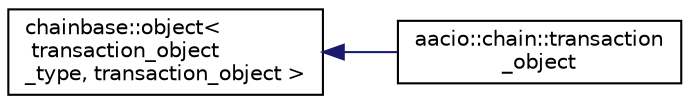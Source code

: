 digraph "Graphical Class Hierarchy"
{
  edge [fontname="Helvetica",fontsize="10",labelfontname="Helvetica",labelfontsize="10"];
  node [fontname="Helvetica",fontsize="10",shape=record];
  rankdir="LR";
  Node0 [label="chainbase::object\<\l transaction_object\l_type, transaction_object \>",height=0.2,width=0.4,color="black", fillcolor="white", style="filled",URL="$structchainbase_1_1object.html"];
  Node0 -> Node1 [dir="back",color="midnightblue",fontsize="10",style="solid",fontname="Helvetica"];
  Node1 [label="aacio::chain::transaction\l_object",height=0.2,width=0.4,color="black", fillcolor="white", style="filled",URL="$classaacio_1_1chain_1_1transaction__object.html"];
}
